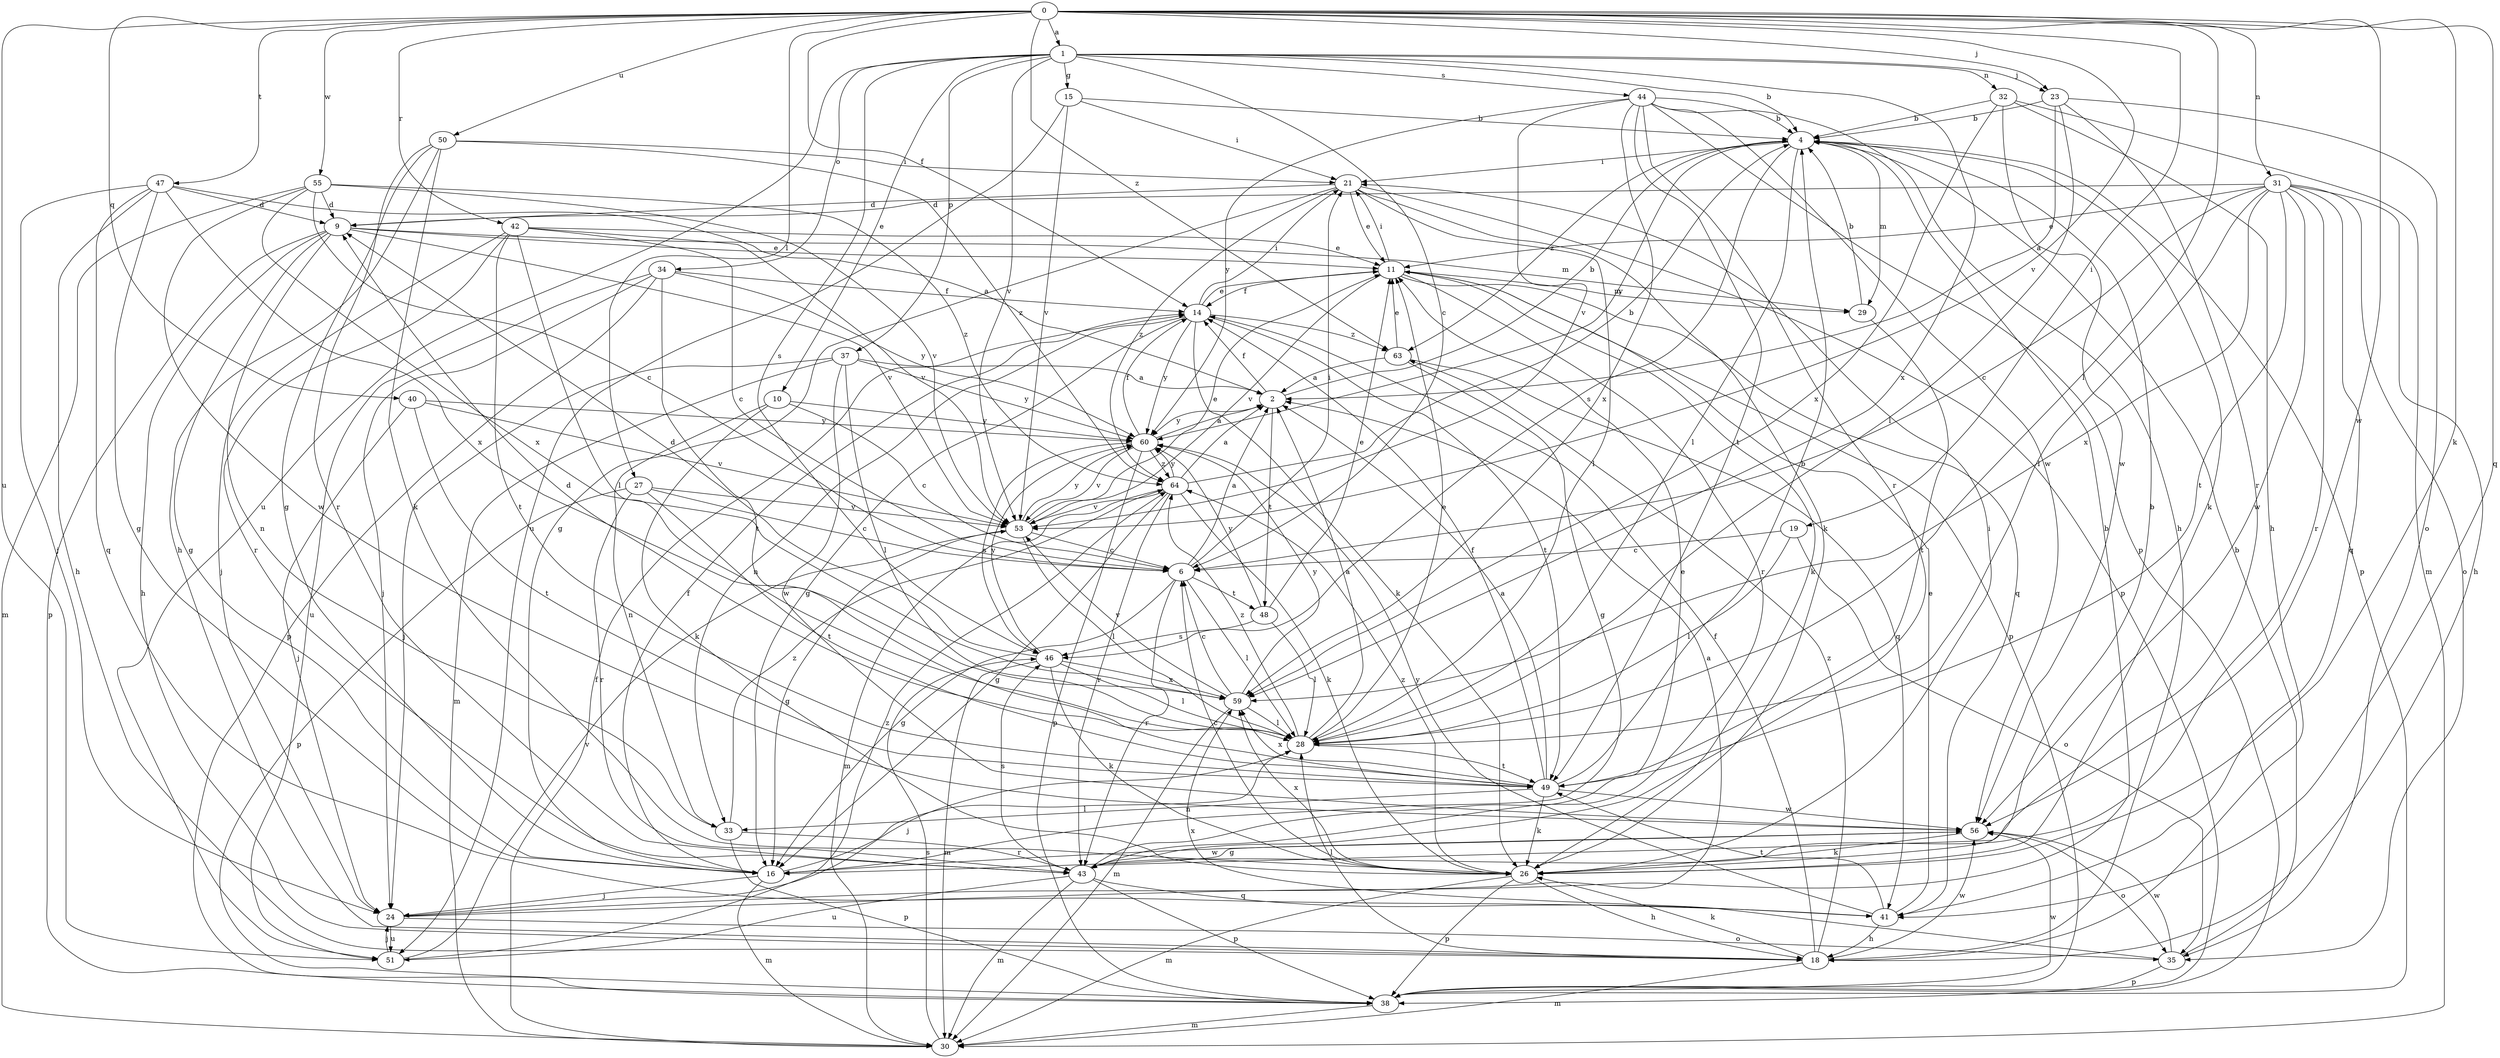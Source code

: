 strict digraph  {
0;
1;
2;
4;
6;
9;
10;
11;
14;
15;
16;
18;
19;
21;
23;
24;
26;
27;
28;
29;
30;
31;
32;
33;
34;
35;
37;
38;
40;
41;
42;
43;
44;
46;
47;
48;
49;
50;
51;
53;
55;
56;
59;
60;
63;
64;
0 -> 1  [label=a];
0 -> 14  [label=f];
0 -> 19  [label=i];
0 -> 23  [label=j];
0 -> 26  [label=k];
0 -> 27  [label=l];
0 -> 28  [label=l];
0 -> 31  [label=n];
0 -> 40  [label=q];
0 -> 41  [label=q];
0 -> 42  [label=r];
0 -> 47  [label=t];
0 -> 50  [label=u];
0 -> 51  [label=u];
0 -> 53  [label=v];
0 -> 55  [label=w];
0 -> 56  [label=w];
0 -> 63  [label=z];
1 -> 4  [label=b];
1 -> 6  [label=c];
1 -> 10  [label=e];
1 -> 15  [label=g];
1 -> 23  [label=j];
1 -> 32  [label=n];
1 -> 34  [label=o];
1 -> 37  [label=p];
1 -> 44  [label=s];
1 -> 46  [label=s];
1 -> 51  [label=u];
1 -> 53  [label=v];
1 -> 59  [label=x];
2 -> 4  [label=b];
2 -> 14  [label=f];
2 -> 48  [label=t];
2 -> 60  [label=y];
4 -> 21  [label=i];
4 -> 26  [label=k];
4 -> 28  [label=l];
4 -> 29  [label=m];
4 -> 38  [label=p];
4 -> 46  [label=s];
4 -> 60  [label=y];
4 -> 63  [label=z];
6 -> 2  [label=a];
6 -> 16  [label=g];
6 -> 21  [label=i];
6 -> 28  [label=l];
6 -> 43  [label=r];
6 -> 48  [label=t];
9 -> 11  [label=e];
9 -> 16  [label=g];
9 -> 18  [label=h];
9 -> 29  [label=m];
9 -> 33  [label=n];
9 -> 38  [label=p];
9 -> 53  [label=v];
10 -> 6  [label=c];
10 -> 26  [label=k];
10 -> 33  [label=n];
10 -> 60  [label=y];
11 -> 14  [label=f];
11 -> 21  [label=i];
11 -> 26  [label=k];
11 -> 29  [label=m];
11 -> 38  [label=p];
11 -> 41  [label=q];
11 -> 43  [label=r];
11 -> 53  [label=v];
14 -> 11  [label=e];
14 -> 16  [label=g];
14 -> 21  [label=i];
14 -> 26  [label=k];
14 -> 33  [label=n];
14 -> 49  [label=t];
14 -> 60  [label=y];
14 -> 63  [label=z];
15 -> 4  [label=b];
15 -> 21  [label=i];
15 -> 51  [label=u];
15 -> 53  [label=v];
16 -> 14  [label=f];
16 -> 24  [label=j];
16 -> 28  [label=l];
16 -> 30  [label=m];
16 -> 56  [label=w];
18 -> 14  [label=f];
18 -> 26  [label=k];
18 -> 28  [label=l];
18 -> 30  [label=m];
18 -> 56  [label=w];
18 -> 63  [label=z];
19 -> 6  [label=c];
19 -> 28  [label=l];
19 -> 35  [label=o];
21 -> 9  [label=d];
21 -> 11  [label=e];
21 -> 16  [label=g];
21 -> 26  [label=k];
21 -> 28  [label=l];
21 -> 38  [label=p];
21 -> 64  [label=z];
23 -> 2  [label=a];
23 -> 4  [label=b];
23 -> 28  [label=l];
23 -> 35  [label=o];
23 -> 43  [label=r];
24 -> 2  [label=a];
24 -> 4  [label=b];
24 -> 35  [label=o];
24 -> 51  [label=u];
26 -> 4  [label=b];
26 -> 6  [label=c];
26 -> 18  [label=h];
26 -> 21  [label=i];
26 -> 30  [label=m];
26 -> 38  [label=p];
26 -> 59  [label=x];
26 -> 64  [label=z];
27 -> 6  [label=c];
27 -> 38  [label=p];
27 -> 43  [label=r];
27 -> 49  [label=t];
27 -> 53  [label=v];
28 -> 2  [label=a];
28 -> 9  [label=d];
28 -> 11  [label=e];
28 -> 24  [label=j];
28 -> 49  [label=t];
28 -> 64  [label=z];
29 -> 4  [label=b];
29 -> 49  [label=t];
30 -> 14  [label=f];
30 -> 46  [label=s];
31 -> 6  [label=c];
31 -> 9  [label=d];
31 -> 11  [label=e];
31 -> 18  [label=h];
31 -> 28  [label=l];
31 -> 35  [label=o];
31 -> 41  [label=q];
31 -> 43  [label=r];
31 -> 49  [label=t];
31 -> 56  [label=w];
31 -> 59  [label=x];
32 -> 4  [label=b];
32 -> 18  [label=h];
32 -> 30  [label=m];
32 -> 56  [label=w];
32 -> 59  [label=x];
33 -> 38  [label=p];
33 -> 43  [label=r];
33 -> 64  [label=z];
34 -> 14  [label=f];
34 -> 24  [label=j];
34 -> 38  [label=p];
34 -> 49  [label=t];
34 -> 51  [label=u];
34 -> 60  [label=y];
35 -> 4  [label=b];
35 -> 38  [label=p];
35 -> 56  [label=w];
35 -> 59  [label=x];
37 -> 2  [label=a];
37 -> 24  [label=j];
37 -> 28  [label=l];
37 -> 30  [label=m];
37 -> 56  [label=w];
37 -> 60  [label=y];
38 -> 30  [label=m];
38 -> 56  [label=w];
40 -> 24  [label=j];
40 -> 49  [label=t];
40 -> 53  [label=v];
40 -> 60  [label=y];
41 -> 11  [label=e];
41 -> 18  [label=h];
41 -> 49  [label=t];
41 -> 60  [label=y];
42 -> 6  [label=c];
42 -> 11  [label=e];
42 -> 24  [label=j];
42 -> 28  [label=l];
42 -> 43  [label=r];
42 -> 49  [label=t];
42 -> 53  [label=v];
43 -> 11  [label=e];
43 -> 30  [label=m];
43 -> 38  [label=p];
43 -> 41  [label=q];
43 -> 46  [label=s];
43 -> 51  [label=u];
44 -> 4  [label=b];
44 -> 18  [label=h];
44 -> 38  [label=p];
44 -> 43  [label=r];
44 -> 49  [label=t];
44 -> 53  [label=v];
44 -> 56  [label=w];
44 -> 59  [label=x];
44 -> 60  [label=y];
46 -> 9  [label=d];
46 -> 26  [label=k];
46 -> 28  [label=l];
46 -> 30  [label=m];
46 -> 59  [label=x];
46 -> 60  [label=y];
47 -> 2  [label=a];
47 -> 9  [label=d];
47 -> 16  [label=g];
47 -> 18  [label=h];
47 -> 24  [label=j];
47 -> 41  [label=q];
47 -> 59  [label=x];
48 -> 11  [label=e];
48 -> 28  [label=l];
48 -> 46  [label=s];
48 -> 60  [label=y];
49 -> 2  [label=a];
49 -> 4  [label=b];
49 -> 14  [label=f];
49 -> 26  [label=k];
49 -> 33  [label=n];
49 -> 56  [label=w];
49 -> 59  [label=x];
50 -> 16  [label=g];
50 -> 18  [label=h];
50 -> 21  [label=i];
50 -> 26  [label=k];
50 -> 43  [label=r];
50 -> 64  [label=z];
51 -> 24  [label=j];
51 -> 53  [label=v];
51 -> 64  [label=z];
53 -> 6  [label=c];
53 -> 11  [label=e];
53 -> 16  [label=g];
53 -> 28  [label=l];
53 -> 60  [label=y];
55 -> 6  [label=c];
55 -> 9  [label=d];
55 -> 30  [label=m];
55 -> 53  [label=v];
55 -> 56  [label=w];
55 -> 59  [label=x];
55 -> 64  [label=z];
56 -> 16  [label=g];
56 -> 26  [label=k];
56 -> 35  [label=o];
59 -> 6  [label=c];
59 -> 28  [label=l];
59 -> 30  [label=m];
59 -> 53  [label=v];
59 -> 60  [label=y];
60 -> 2  [label=a];
60 -> 14  [label=f];
60 -> 38  [label=p];
60 -> 46  [label=s];
60 -> 53  [label=v];
60 -> 64  [label=z];
63 -> 2  [label=a];
63 -> 11  [label=e];
63 -> 16  [label=g];
63 -> 41  [label=q];
64 -> 2  [label=a];
64 -> 4  [label=b];
64 -> 16  [label=g];
64 -> 26  [label=k];
64 -> 30  [label=m];
64 -> 43  [label=r];
64 -> 53  [label=v];
64 -> 60  [label=y];
}

